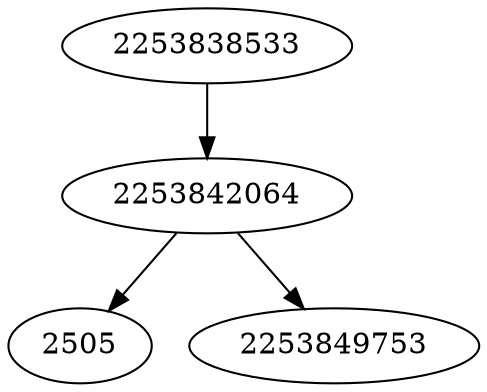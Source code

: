 strict digraph  {
2253842064;
2505;
2253849753;
2253838533;
2253842064 -> 2505;
2253842064 -> 2253849753;
2253838533 -> 2253842064;
}
